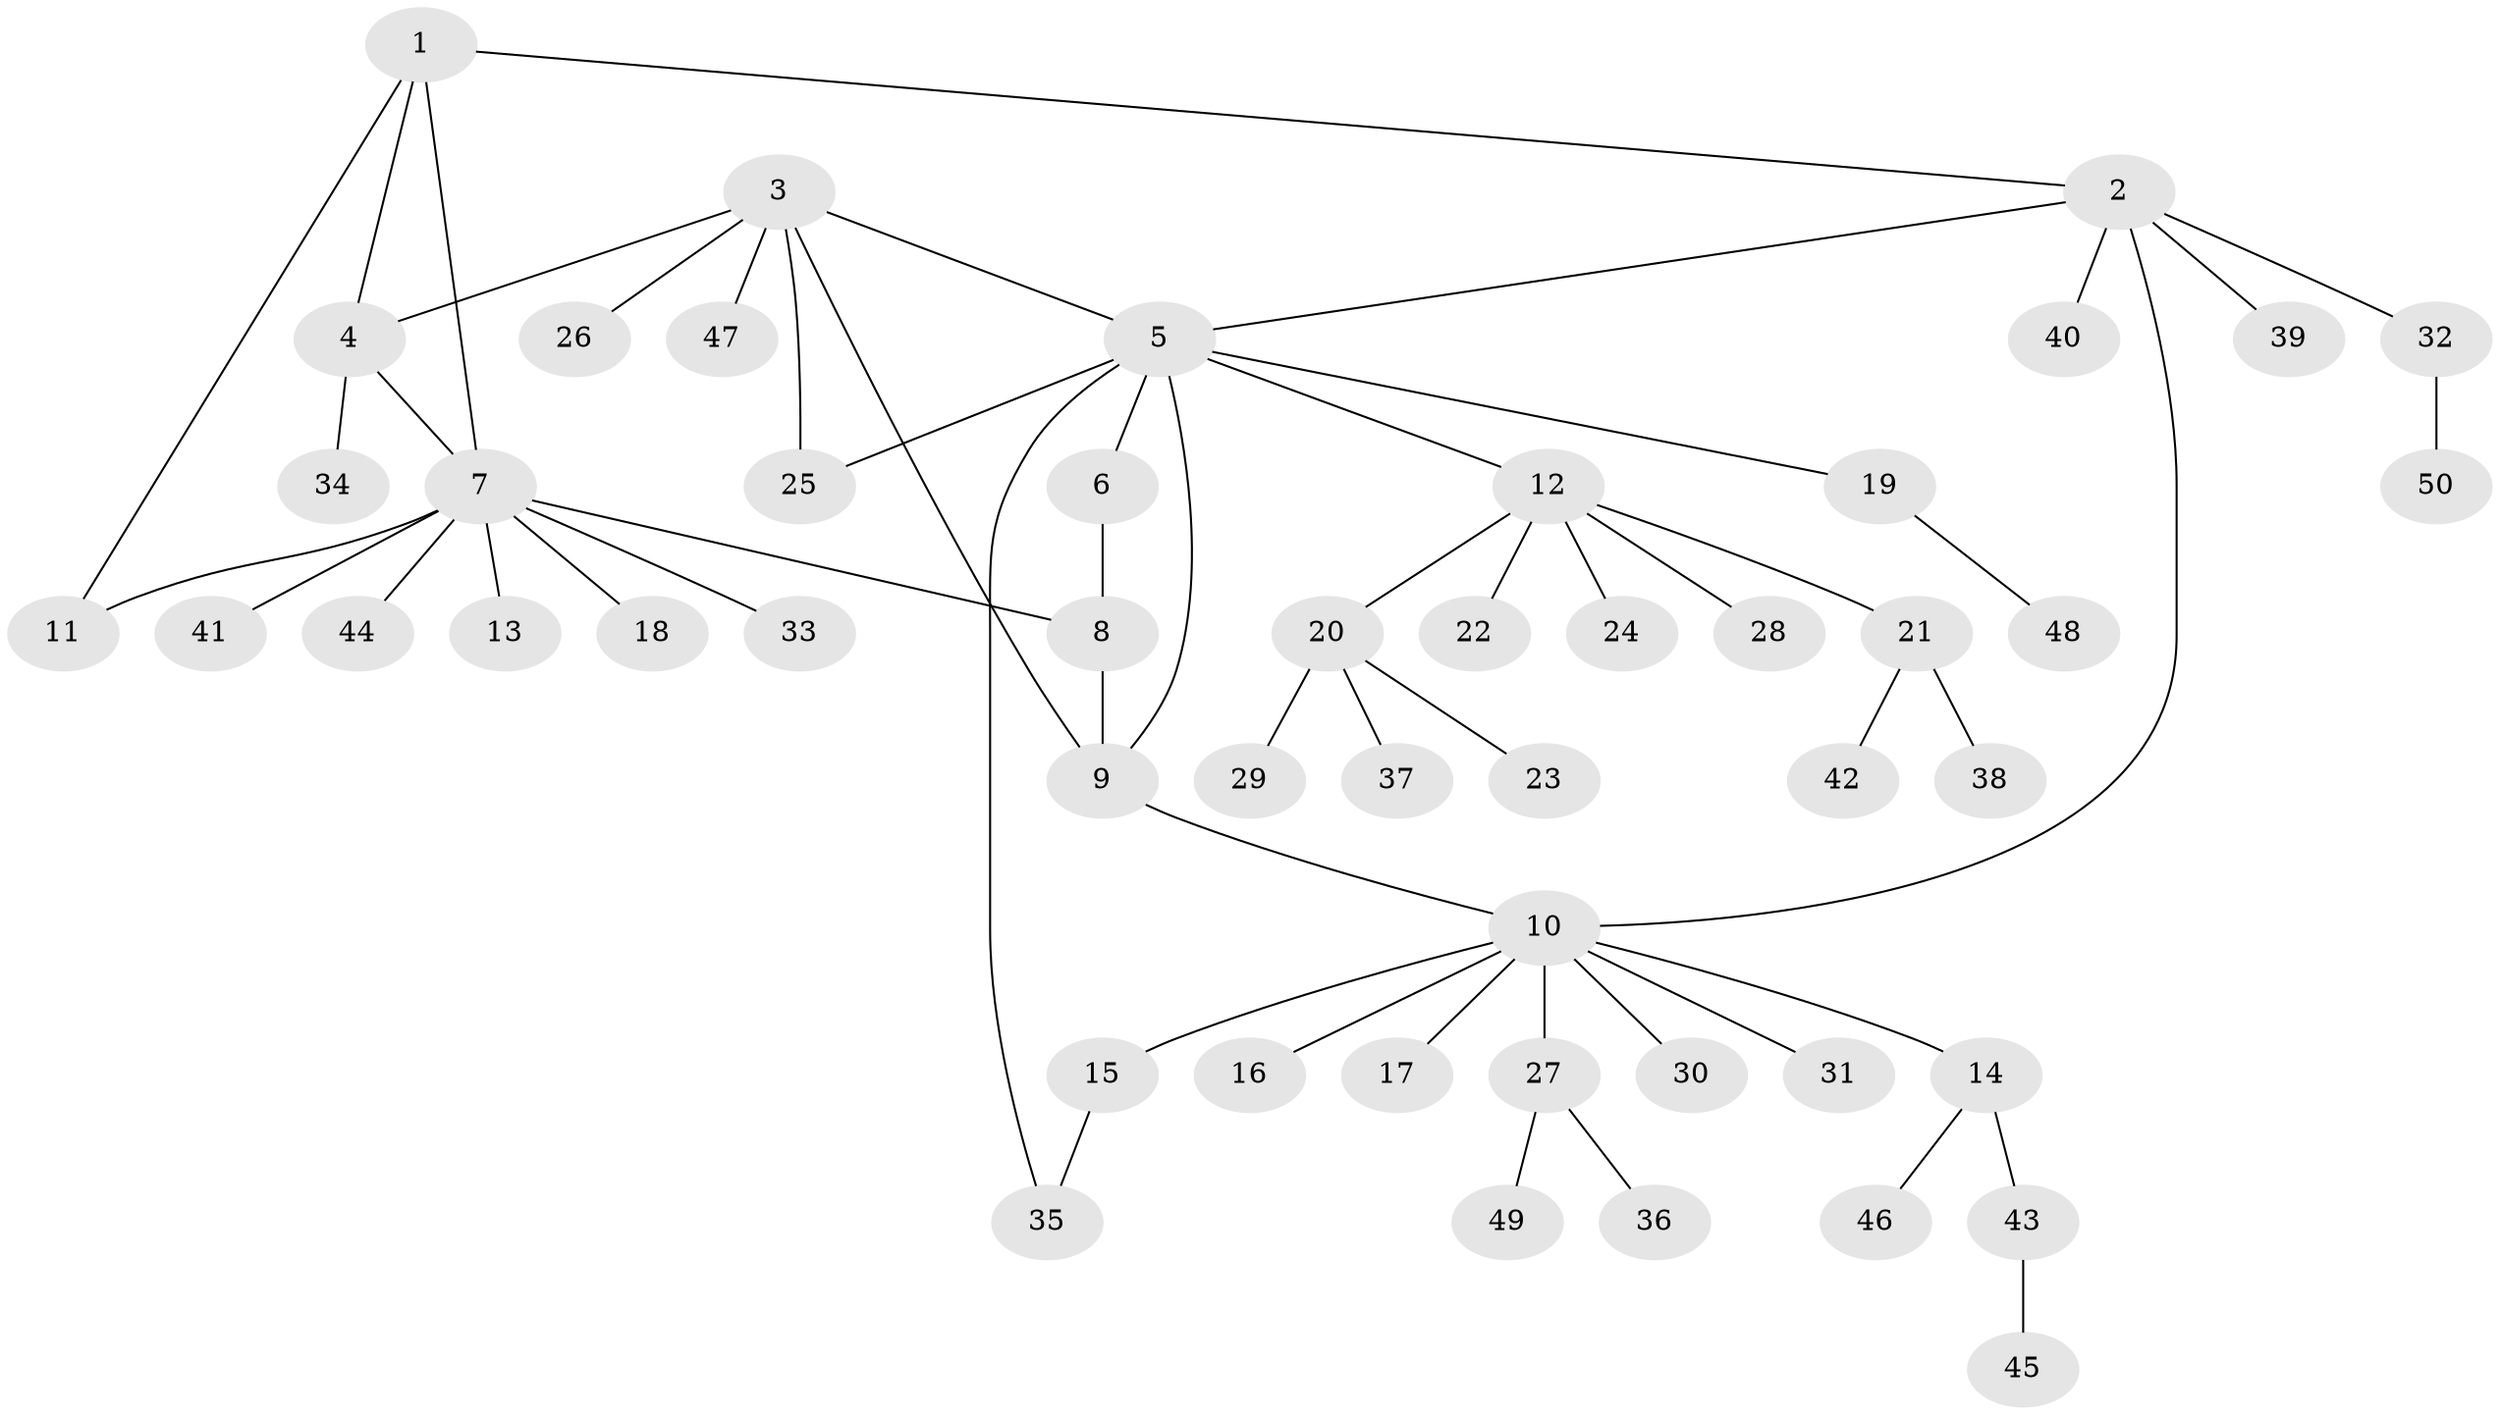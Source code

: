 // Generated by graph-tools (version 1.1) at 2025/16/03/09/25 04:16:03]
// undirected, 50 vertices, 58 edges
graph export_dot {
graph [start="1"]
  node [color=gray90,style=filled];
  1;
  2;
  3;
  4;
  5;
  6;
  7;
  8;
  9;
  10;
  11;
  12;
  13;
  14;
  15;
  16;
  17;
  18;
  19;
  20;
  21;
  22;
  23;
  24;
  25;
  26;
  27;
  28;
  29;
  30;
  31;
  32;
  33;
  34;
  35;
  36;
  37;
  38;
  39;
  40;
  41;
  42;
  43;
  44;
  45;
  46;
  47;
  48;
  49;
  50;
  1 -- 2;
  1 -- 4;
  1 -- 7;
  1 -- 11;
  2 -- 5;
  2 -- 10;
  2 -- 32;
  2 -- 39;
  2 -- 40;
  3 -- 4;
  3 -- 5;
  3 -- 9;
  3 -- 25;
  3 -- 26;
  3 -- 47;
  4 -- 7;
  4 -- 34;
  5 -- 6;
  5 -- 9;
  5 -- 12;
  5 -- 19;
  5 -- 25;
  5 -- 35;
  6 -- 8;
  7 -- 8;
  7 -- 11;
  7 -- 13;
  7 -- 18;
  7 -- 33;
  7 -- 41;
  7 -- 44;
  8 -- 9;
  9 -- 10;
  10 -- 14;
  10 -- 15;
  10 -- 16;
  10 -- 17;
  10 -- 27;
  10 -- 30;
  10 -- 31;
  12 -- 20;
  12 -- 21;
  12 -- 22;
  12 -- 24;
  12 -- 28;
  14 -- 43;
  14 -- 46;
  15 -- 35;
  19 -- 48;
  20 -- 23;
  20 -- 29;
  20 -- 37;
  21 -- 38;
  21 -- 42;
  27 -- 36;
  27 -- 49;
  32 -- 50;
  43 -- 45;
}
